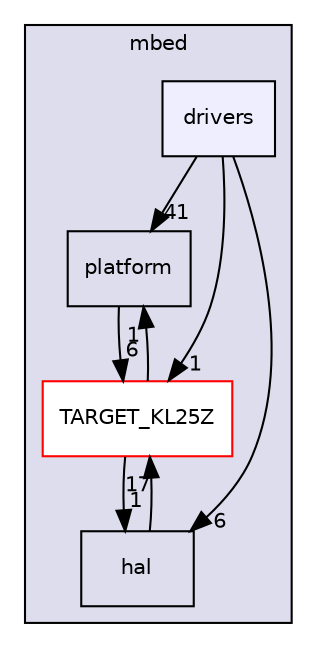 digraph "Debug_monitor/mbed/drivers" {
  compound=true
  node [ fontsize="10", fontname="Helvetica"];
  edge [ labelfontsize="10", labelfontname="Helvetica"];
  subgraph clusterdir_59d254da26ed05d3c1c501e9d7a762c5 {
    graph [ bgcolor="#ddddee", pencolor="black", label="mbed" fontname="Helvetica", fontsize="10", URL="dir_59d254da26ed05d3c1c501e9d7a762c5.html"]
  dir_0c5284c5dbc968a5c916619671b14842 [shape=box label="platform" URL="dir_0c5284c5dbc968a5c916619671b14842.html"];
  dir_6e6e31c328f0efc511ad0d051ab26562 [shape=box label="hal" URL="dir_6e6e31c328f0efc511ad0d051ab26562.html"];
  dir_a63b5526636fcb8e88b02f9350497b1f [shape=box label="TARGET_KL25Z" fillcolor="white" style="filled" color="red" URL="dir_a63b5526636fcb8e88b02f9350497b1f.html"];
  dir_c1fcd5e31838c6fd47bf2ab7fc364d30 [shape=box, label="drivers", style="filled", fillcolor="#eeeeff", pencolor="black", URL="dir_c1fcd5e31838c6fd47bf2ab7fc364d30.html"];
  }
  dir_0c5284c5dbc968a5c916619671b14842->dir_a63b5526636fcb8e88b02f9350497b1f [headlabel="6", labeldistance=1.5 headhref="dir_000005_000006.html"];
  dir_6e6e31c328f0efc511ad0d051ab26562->dir_a63b5526636fcb8e88b02f9350497b1f [headlabel="17", labeldistance=1.5 headhref="dir_000004_000006.html"];
  dir_a63b5526636fcb8e88b02f9350497b1f->dir_0c5284c5dbc968a5c916619671b14842 [headlabel="1", labeldistance=1.5 headhref="dir_000006_000005.html"];
  dir_a63b5526636fcb8e88b02f9350497b1f->dir_6e6e31c328f0efc511ad0d051ab26562 [headlabel="1", labeldistance=1.5 headhref="dir_000006_000004.html"];
  dir_c1fcd5e31838c6fd47bf2ab7fc364d30->dir_0c5284c5dbc968a5c916619671b14842 [headlabel="41", labeldistance=1.5 headhref="dir_000003_000005.html"];
  dir_c1fcd5e31838c6fd47bf2ab7fc364d30->dir_6e6e31c328f0efc511ad0d051ab26562 [headlabel="6", labeldistance=1.5 headhref="dir_000003_000004.html"];
  dir_c1fcd5e31838c6fd47bf2ab7fc364d30->dir_a63b5526636fcb8e88b02f9350497b1f [headlabel="1", labeldistance=1.5 headhref="dir_000003_000006.html"];
}
